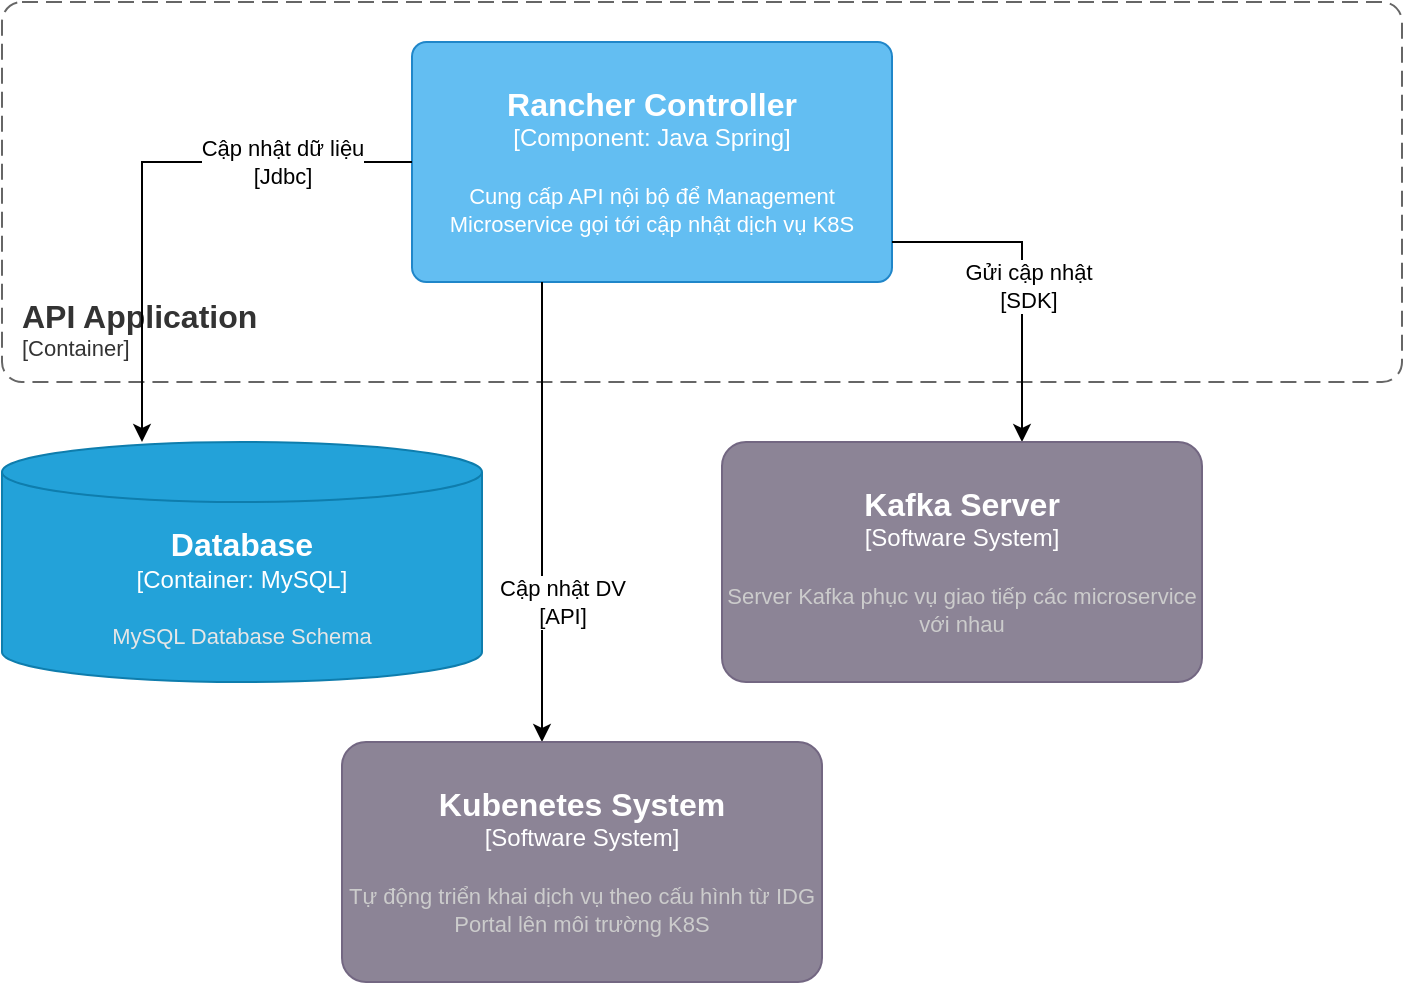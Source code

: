 <mxfile version="20.8.17" type="github">
  <diagram name="Page-1" id="r6R_MJJe3sFELVFsCdEv">
    <mxGraphModel dx="1434" dy="796" grid="1" gridSize="10" guides="1" tooltips="1" connect="1" arrows="1" fold="1" page="1" pageScale="1" pageWidth="850" pageHeight="1100" math="0" shadow="0">
      <root>
        <mxCell id="0" />
        <mxCell id="1" parent="0" />
        <object placeholders="1" c4Name="API Application" c4Type="ContainerScopeBoundary" c4Application="Container" label="&lt;font style=&quot;font-size: 16px&quot;&gt;&lt;b&gt;&lt;div style=&quot;text-align: left&quot;&gt;%c4Name%&lt;/div&gt;&lt;/b&gt;&lt;/font&gt;&lt;div style=&quot;text-align: left&quot;&gt;[%c4Application%]&lt;/div&gt;" id="7XX_SckrA5c89FIKtkMo-1">
          <mxCell style="rounded=1;fontSize=11;whiteSpace=wrap;html=1;dashed=1;arcSize=20;fillColor=none;strokeColor=#666666;fontColor=#333333;labelBackgroundColor=none;align=left;verticalAlign=bottom;labelBorderColor=none;spacingTop=0;spacing=10;dashPattern=8 4;metaEdit=1;rotatable=0;perimeter=rectanglePerimeter;noLabel=0;labelPadding=0;allowArrows=0;connectable=0;expand=0;recursiveResize=0;editable=1;pointerEvents=0;absoluteArcSize=1;points=[[0.25,0,0],[0.5,0,0],[0.75,0,0],[1,0.25,0],[1,0.5,0],[1,0.75,0],[0.75,1,0],[0.5,1,0],[0.25,1,0],[0,0.75,0],[0,0.5,0],[0,0.25,0]];" parent="1" vertex="1">
            <mxGeometry x="120" y="500" width="700" height="190" as="geometry" />
          </mxCell>
        </object>
        <object placeholders="1" c4Name="Rancher Controller" c4Type="Component" c4Technology="Java Spring" c4Description="Cung cấp API nội bộ để Management Microservice gọi tới cập nhật dịch vụ K8S" label="&lt;font style=&quot;font-size: 16px&quot;&gt;&lt;b&gt;%c4Name%&lt;/b&gt;&lt;/font&gt;&lt;div&gt;[%c4Type%: %c4Technology%]&lt;/div&gt;&lt;br&gt;&lt;div&gt;&lt;font style=&quot;font-size: 11px&quot;&gt;%c4Description%&lt;/font&gt;&lt;/div&gt;" id="7XX_SckrA5c89FIKtkMo-11">
          <mxCell style="rounded=1;whiteSpace=wrap;html=1;labelBackgroundColor=none;fillColor=#63BEF2;fontColor=#ffffff;align=center;arcSize=6;strokeColor=#2086C9;metaEdit=1;resizable=0;points=[[0.25,0,0],[0.5,0,0],[0.75,0,0],[1,0.25,0],[1,0.5,0],[1,0.75,0],[0.75,1,0],[0.5,1,0],[0.25,1,0],[0,0.75,0],[0,0.5,0],[0,0.25,0]];" parent="1" vertex="1">
            <mxGeometry x="325" y="520" width="240" height="120" as="geometry" />
          </mxCell>
        </object>
        <mxCell id="7XX_SckrA5c89FIKtkMo-14" style="edgeStyle=orthogonalEdgeStyle;rounded=0;orthogonalLoop=1;jettySize=auto;html=1;" parent="1" source="7XX_SckrA5c89FIKtkMo-11" target="7XX_SckrA5c89FIKtkMo-13" edge="1">
          <mxGeometry relative="1" as="geometry">
            <Array as="points">
              <mxPoint x="370" y="580" />
              <mxPoint x="190" y="580" />
            </Array>
            <mxPoint x="325" y="580" as="sourcePoint" />
          </mxGeometry>
        </mxCell>
        <mxCell id="7XX_SckrA5c89FIKtkMo-15" value="Cập nhật dữ liệu&lt;br&gt;[Jdbc]" style="edgeLabel;html=1;align=center;verticalAlign=middle;resizable=0;points=[];" parent="7XX_SckrA5c89FIKtkMo-14" vertex="1" connectable="0">
          <mxGeometry x="-0.408" y="4" relative="1" as="geometry">
            <mxPoint x="16" y="-4" as="offset" />
          </mxGeometry>
        </mxCell>
        <mxCell id="7XX_SckrA5c89FIKtkMo-21" style="edgeStyle=orthogonalEdgeStyle;rounded=0;orthogonalLoop=1;jettySize=auto;html=1;" parent="1" source="7XX_SckrA5c89FIKtkMo-11" target="7XX_SckrA5c89FIKtkMo-20" edge="1">
          <mxGeometry relative="1" as="geometry">
            <Array as="points">
              <mxPoint x="630" y="620" />
            </Array>
            <mxPoint x="565" y="580" as="sourcePoint" />
          </mxGeometry>
        </mxCell>
        <mxCell id="7XX_SckrA5c89FIKtkMo-22" value="Gửi cập nhật&lt;br&gt;[SDK]" style="edgeLabel;html=1;align=center;verticalAlign=middle;resizable=0;points=[];" parent="7XX_SckrA5c89FIKtkMo-21" vertex="1" connectable="0">
          <mxGeometry x="-0.06" y="3" relative="1" as="geometry">
            <mxPoint y="9" as="offset" />
          </mxGeometry>
        </mxCell>
        <mxCell id="7XX_SckrA5c89FIKtkMo-24" style="edgeStyle=orthogonalEdgeStyle;rounded=0;orthogonalLoop=1;jettySize=auto;html=1;" parent="1" target="7XX_SckrA5c89FIKtkMo-23" edge="1">
          <mxGeometry relative="1" as="geometry">
            <Array as="points">
              <mxPoint x="390" y="730" />
              <mxPoint x="390" y="730" />
            </Array>
            <mxPoint x="390" y="640" as="sourcePoint" />
          </mxGeometry>
        </mxCell>
        <mxCell id="7XX_SckrA5c89FIKtkMo-25" value="Cập nhật DV&lt;br&gt;[API]" style="edgeLabel;html=1;align=center;verticalAlign=middle;resizable=0;points=[];" parent="7XX_SckrA5c89FIKtkMo-24" vertex="1" connectable="0">
          <mxGeometry x="0.176" y="1" relative="1" as="geometry">
            <mxPoint x="9" y="25" as="offset" />
          </mxGeometry>
        </mxCell>
        <object placeholders="1" c4Type="Database" c4Container="Container" c4Technology="MySQL" c4Description="MySQL Database Schema" label="&lt;font style=&quot;font-size: 16px&quot;&gt;&lt;b&gt;%c4Type%&lt;/b&gt;&lt;/font&gt;&lt;div&gt;[%c4Container%:&amp;nbsp;%c4Technology%]&lt;/div&gt;&lt;br&gt;&lt;div&gt;&lt;font style=&quot;font-size: 11px&quot;&gt;&lt;font color=&quot;#E6E6E6&quot;&gt;%c4Description%&lt;/font&gt;&lt;/div&gt;" id="7XX_SckrA5c89FIKtkMo-13">
          <mxCell style="shape=cylinder3;size=15;whiteSpace=wrap;html=1;boundedLbl=1;rounded=0;labelBackgroundColor=none;fillColor=#23A2D9;fontSize=12;fontColor=#ffffff;align=center;strokeColor=#0E7DAD;metaEdit=1;points=[[0.5,0,0],[1,0.25,0],[1,0.5,0],[1,0.75,0],[0.5,1,0],[0,0.75,0],[0,0.5,0],[0,0.25,0]];resizable=0;" parent="1" vertex="1">
            <mxGeometry x="120" y="720" width="240" height="120" as="geometry" />
          </mxCell>
        </object>
        <object placeholders="1" c4Name="Kafka Server" c4Type="Software System" c4Description="Server Kafka phục vụ giao tiếp các microservice với nhau" label="&lt;font style=&quot;font-size: 16px&quot;&gt;&lt;b&gt;%c4Name%&lt;/b&gt;&lt;/font&gt;&lt;div&gt;[%c4Type%]&lt;/div&gt;&lt;br&gt;&lt;div&gt;&lt;font style=&quot;font-size: 11px&quot;&gt;&lt;font color=&quot;#cccccc&quot;&gt;%c4Description%&lt;/font&gt;&lt;/div&gt;" id="7XX_SckrA5c89FIKtkMo-20">
          <mxCell style="rounded=1;whiteSpace=wrap;html=1;labelBackgroundColor=none;fillColor=#8C8496;fontColor=#ffffff;align=center;arcSize=10;strokeColor=#736782;metaEdit=1;resizable=0;points=[[0.25,0,0],[0.5,0,0],[0.75,0,0],[1,0.25,0],[1,0.5,0],[1,0.75,0],[0.75,1,0],[0.5,1,0],[0.25,1,0],[0,0.75,0],[0,0.5,0],[0,0.25,0]];" parent="1" vertex="1">
            <mxGeometry x="480" y="720" width="240" height="120" as="geometry" />
          </mxCell>
        </object>
        <object placeholders="1" c4Name="Kubenetes System" c4Type="Software System" c4Description="Tự động triển khai dịch vụ theo cấu hình từ IDG Portal lên môi trường K8S" label="&lt;font style=&quot;font-size: 16px&quot;&gt;&lt;b&gt;%c4Name%&lt;/b&gt;&lt;/font&gt;&lt;div&gt;[%c4Type%]&lt;/div&gt;&lt;br&gt;&lt;div&gt;&lt;font style=&quot;font-size: 11px&quot;&gt;&lt;font color=&quot;#cccccc&quot;&gt;%c4Description%&lt;/font&gt;&lt;/div&gt;" id="7XX_SckrA5c89FIKtkMo-23">
          <mxCell style="rounded=1;whiteSpace=wrap;html=1;labelBackgroundColor=none;fillColor=#8C8496;fontColor=#ffffff;align=center;arcSize=10;strokeColor=#736782;metaEdit=1;resizable=0;points=[[0.25,0,0],[0.5,0,0],[0.75,0,0],[1,0.25,0],[1,0.5,0],[1,0.75,0],[0.75,1,0],[0.5,1,0],[0.25,1,0],[0,0.75,0],[0,0.5,0],[0,0.25,0]];" parent="1" vertex="1">
            <mxGeometry x="290" y="870" width="240" height="120" as="geometry" />
          </mxCell>
        </object>
      </root>
    </mxGraphModel>
  </diagram>
</mxfile>
